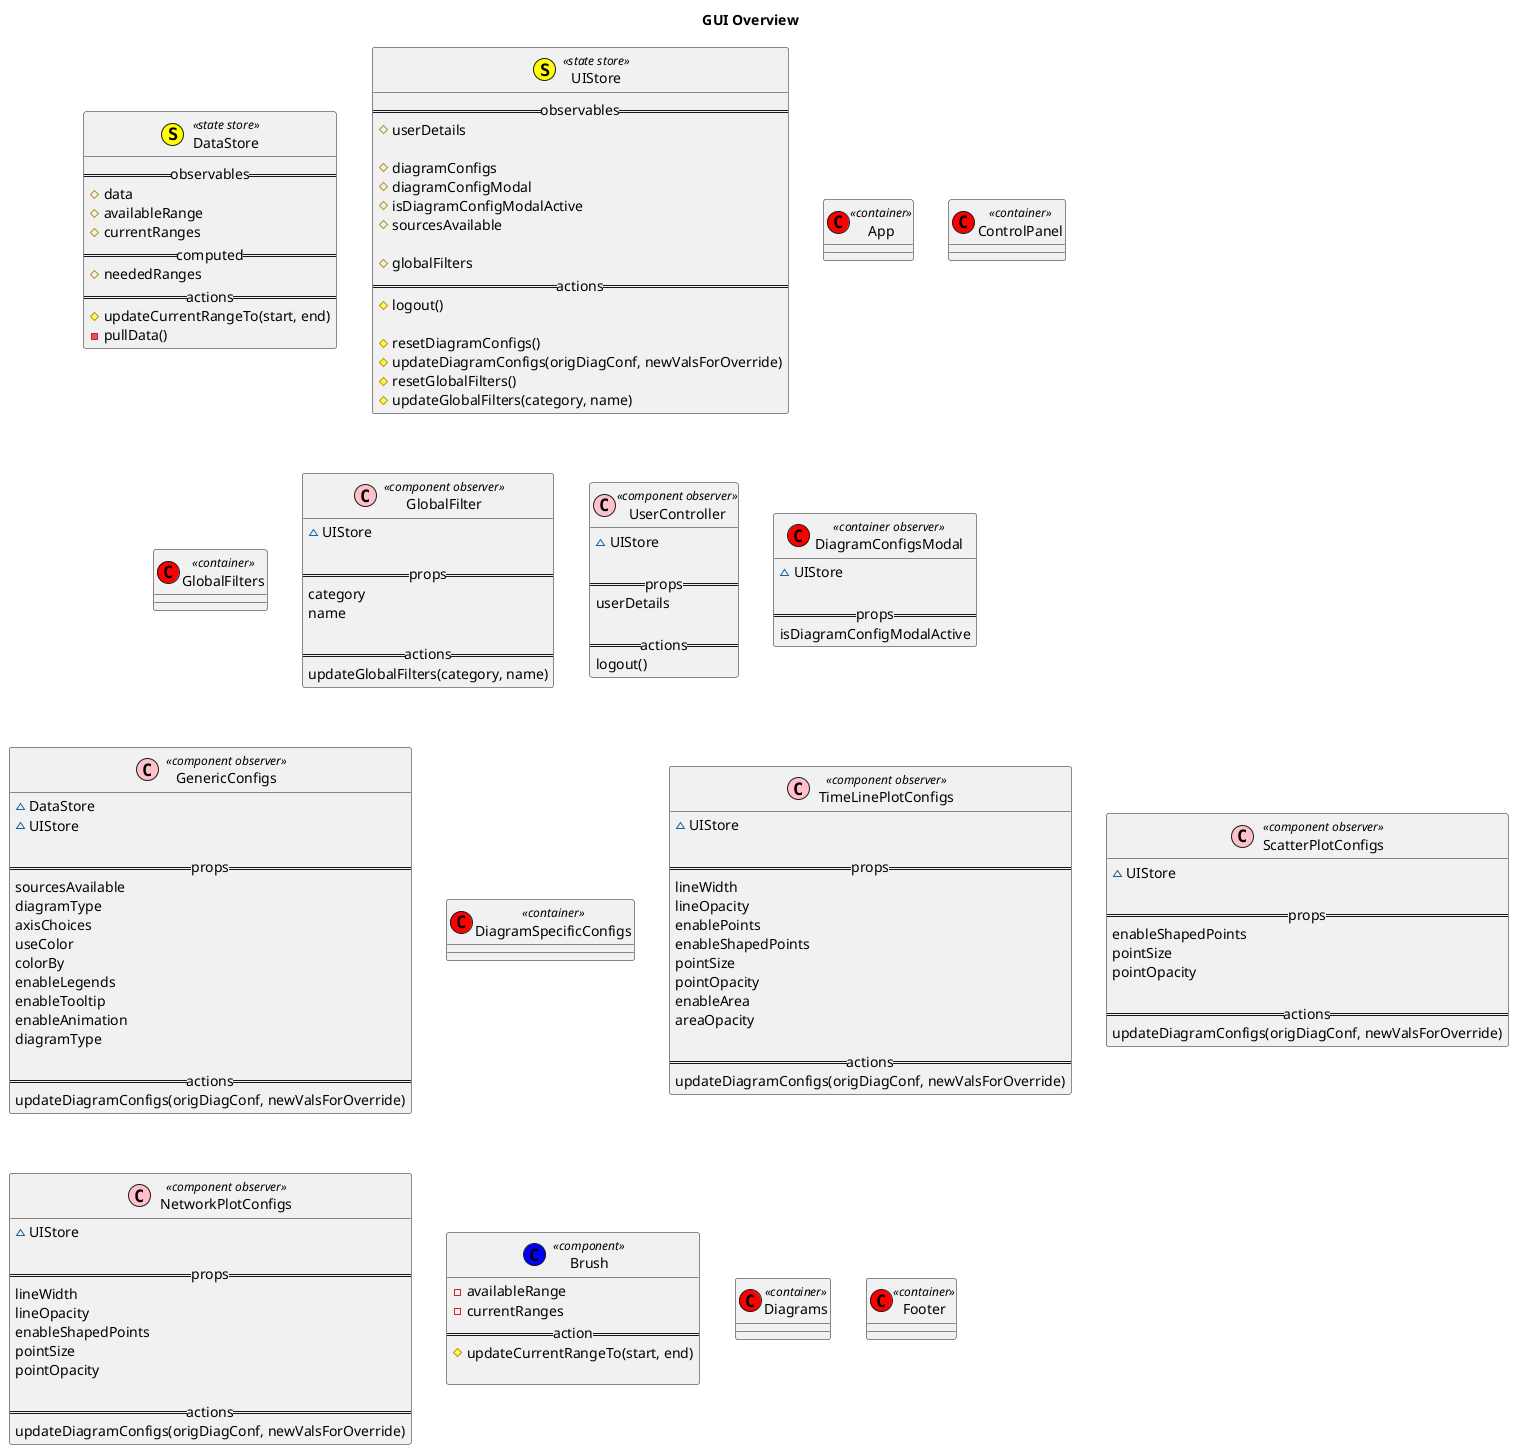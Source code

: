 @startuml
title GUI Overview

class DataStore << (S,Yellow) state store >> {
  ==observables==
  # data
  # availableRange
  # currentRanges
  ==computed==
  # neededRanges
  ==actions==
  # updateCurrentRangeTo(start, end)
  - pullData()
}

class UIStore << (S,Yellow) state store >> {
  ==observables==
  # userDetails

  # diagramConfigs
  # diagramConfigModal
  # isDiagramConfigModalActive
  # sourcesAvailable

  # globalFilters
  ==actions==
  # logout()

  # resetDiagramConfigs()
  # updateDiagramConfigs(origDiagConf, newValsForOverride)
  # resetGlobalFilters()
  # updateGlobalFilters(category, name)
}

class App << (C,red) container >> {
}

class ControlPanel << (C,red) container >> {
}

class GlobalFilters << (C,red) container >> {
}

class GlobalFilter << (C,pink) component observer >> {
  ~ UIStore

  ==props==
  category
  name

  ==actions==
  updateGlobalFilters(category, name)
}

class UserController << (C,pink) component observer >> {
  ~ UIStore

  ==props==
  userDetails

  ==actions==
  logout()
}

class DiagramConfigsModal << (C,red) container observer >> {
  ~ UIStore

  ==props==
  isDiagramConfigModalActive
}

class GenericConfigs << (C,pink) component observer >> {
  ~ DataStore
  ~ UIStore

  ==props==
  sourcesAvailable
  diagramType
  axisChoices
  useColor
  colorBy
  enableLegends
  enableTooltip
  enableAnimation
  diagramType

  ==actions==
  updateDiagramConfigs(origDiagConf, newValsForOverride)
}

class DiagramSpecificConfigs << (C,red) container >> {
}

class TimeLinePlotConfigs  << (C,pink) component observer >> {
  ~ UIStore

  ==props==
  lineWidth
  lineOpacity
  enablePoints
  enableShapedPoints
  pointSize
  pointOpacity
  enableArea
  areaOpacity

  ==actions==
  updateDiagramConfigs(origDiagConf, newValsForOverride)
}

class ScatterPlotConfigs  << (C,pink) component observer >> {
  ~ UIStore

  ==props==
  enableShapedPoints
  pointSize
  pointOpacity

  ==actions==
  updateDiagramConfigs(origDiagConf, newValsForOverride)
}

class NetworkPlotConfigs  << (C,pink) component observer >> {
  ~ UIStore

  ==props==
  lineWidth
  lineOpacity
  enableShapedPoints
  pointSize
  pointOpacity

  ==actions==
  updateDiagramConfigs(origDiagConf, newValsForOverride)
}

class Brush << (C,pink) component observer >> {
  - availableRange
  - currentRanges
  ==action==
  # updateCurrentRangeTo(start, end)
}

class Diagrams << (C,red) container >> {
}

class Footer << (C,red) container >> {
}

class Brush << (C,blue) component >> {

}

@enduml
